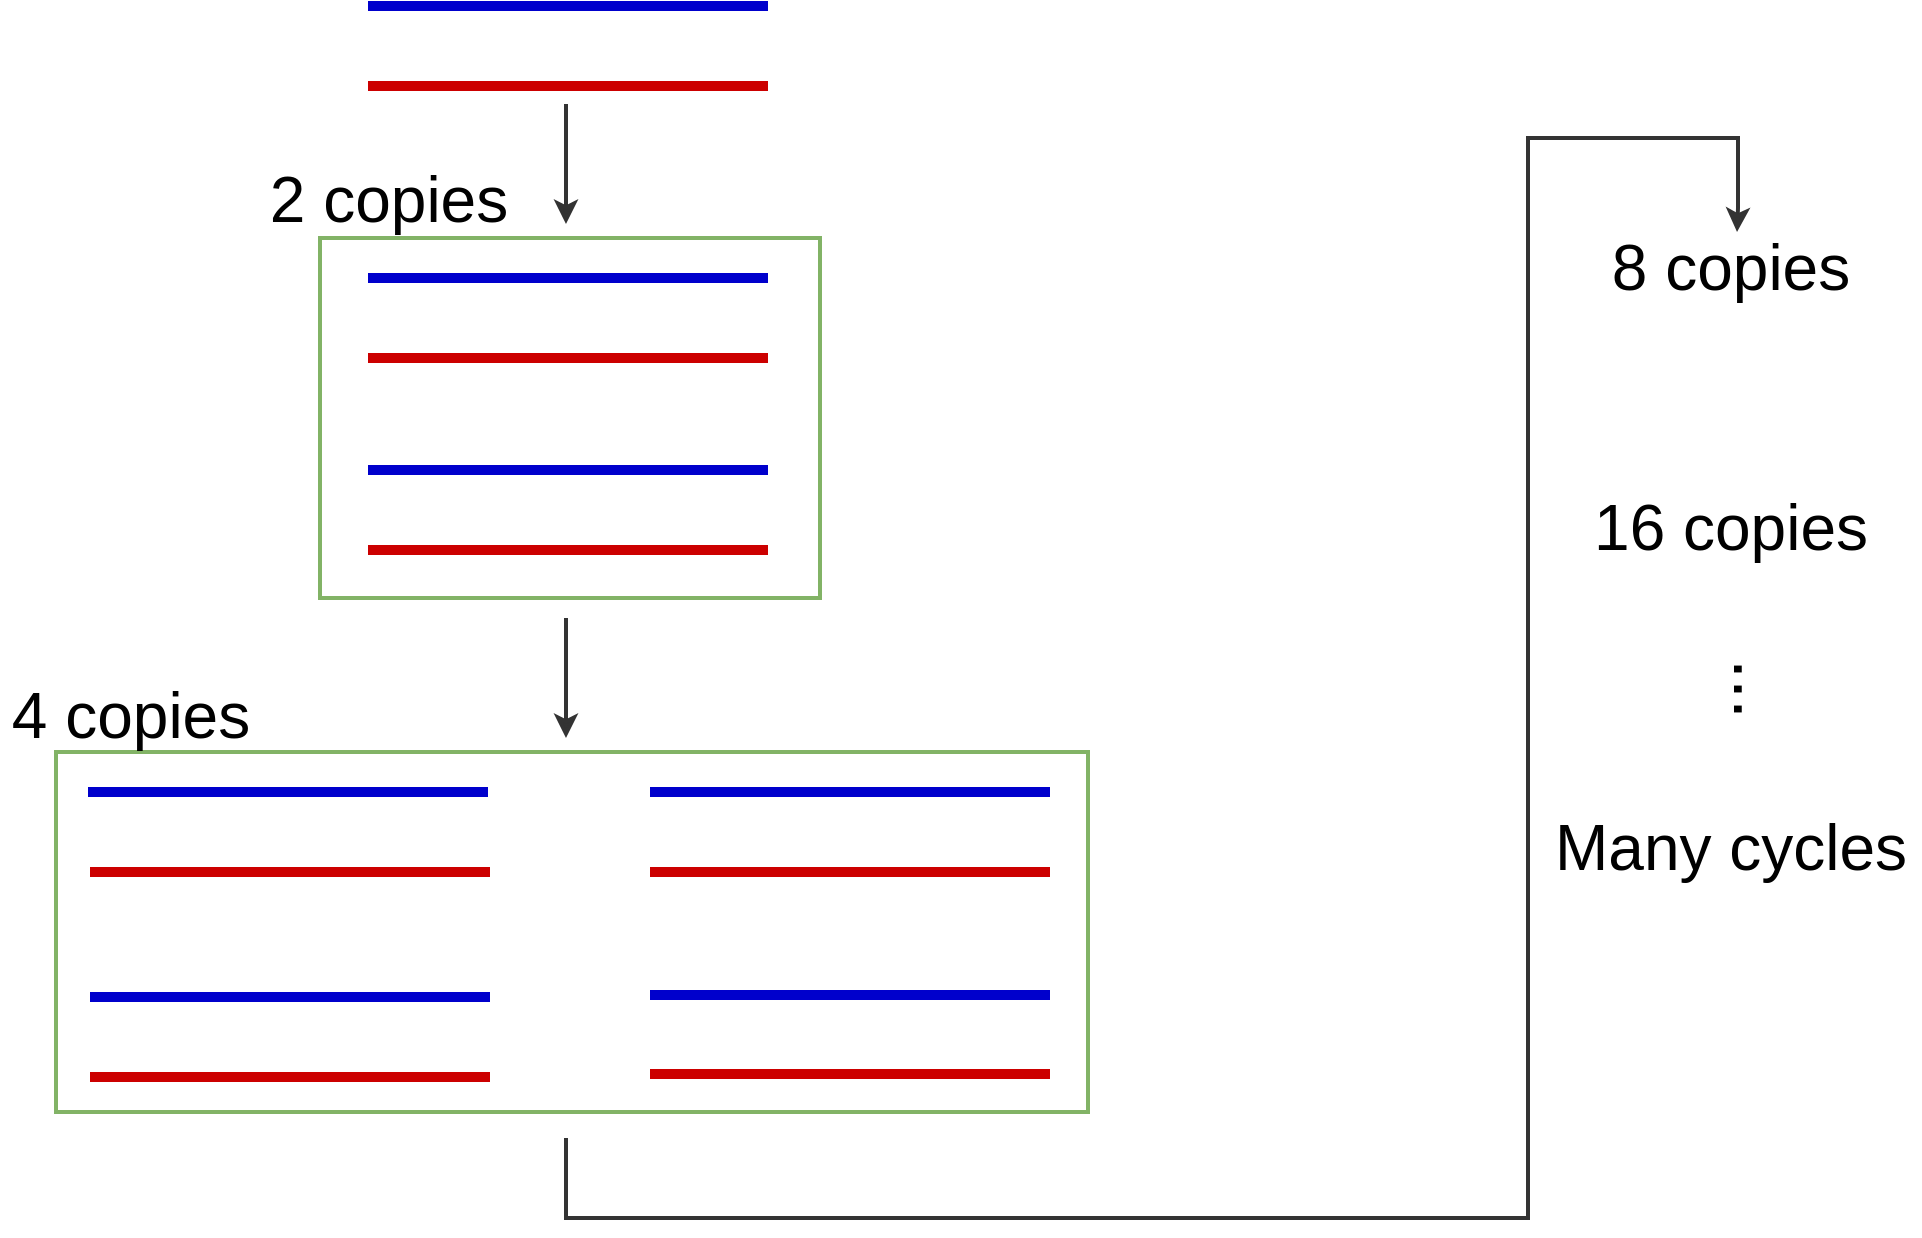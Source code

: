 <mxfile version="20.0.1" type="github">
  <diagram id="Y0OI4d2qTV6Y2nPtw35C" name="Page-1">
    <mxGraphModel dx="2844" dy="1508" grid="1" gridSize="10" guides="1" tooltips="1" connect="1" arrows="1" fold="1" page="1" pageScale="1" pageWidth="827" pageHeight="1169" math="0" shadow="0">
      <root>
        <mxCell id="0" />
        <mxCell id="1" parent="0" />
        <mxCell id="gdyWh-qwNyWKZYFmByXy-1" value="" style="endArrow=none;html=1;rounded=0;strokeWidth=5;fillColor=#b0e3e6;strokeColor=#0000CC;" parent="1" edge="1">
          <mxGeometry width="50" height="50" relative="1" as="geometry">
            <mxPoint x="240" y="64" as="sourcePoint" />
            <mxPoint x="440" y="64" as="targetPoint" />
          </mxGeometry>
        </mxCell>
        <mxCell id="gdyWh-qwNyWKZYFmByXy-2" value="" style="endArrow=none;html=1;rounded=0;strokeWidth=5;strokeColor=#CC0000;" parent="1" edge="1">
          <mxGeometry width="50" height="50" relative="1" as="geometry">
            <mxPoint x="240" y="104" as="sourcePoint" />
            <mxPoint x="440" y="104" as="targetPoint" />
          </mxGeometry>
        </mxCell>
        <mxCell id="gdyWh-qwNyWKZYFmByXy-3" value="" style="endArrow=none;html=1;rounded=0;strokeWidth=5;fillColor=#dae8fc;strokeColor=#0000CC;" parent="1" edge="1">
          <mxGeometry width="50" height="50" relative="1" as="geometry">
            <mxPoint x="240" y="200" as="sourcePoint" />
            <mxPoint x="440" y="200" as="targetPoint" />
          </mxGeometry>
        </mxCell>
        <mxCell id="gdyWh-qwNyWKZYFmByXy-4" value="" style="endArrow=none;html=1;rounded=0;strokeWidth=5;strokeColor=#CC0000;" parent="1" edge="1">
          <mxGeometry width="50" height="50" relative="1" as="geometry">
            <mxPoint x="240" y="336" as="sourcePoint" />
            <mxPoint x="440" y="336" as="targetPoint" />
          </mxGeometry>
        </mxCell>
        <mxCell id="gdyWh-qwNyWKZYFmByXy-5" value="" style="endArrow=none;html=1;rounded=0;strokeWidth=5;fillColor=#e3c800;strokeColor=#CC0000;" parent="1" edge="1">
          <mxGeometry width="50" height="50" relative="1" as="geometry">
            <mxPoint x="240" y="240" as="sourcePoint" />
            <mxPoint x="440" y="240" as="targetPoint" />
          </mxGeometry>
        </mxCell>
        <mxCell id="gdyWh-qwNyWKZYFmByXy-6" value="" style="endArrow=none;html=1;rounded=0;strokeWidth=5;strokeColor=#0000CC;" parent="1" edge="1">
          <mxGeometry width="50" height="50" relative="1" as="geometry">
            <mxPoint x="240" y="296" as="sourcePoint" />
            <mxPoint x="440" y="296" as="targetPoint" />
          </mxGeometry>
        </mxCell>
        <mxCell id="gdyWh-qwNyWKZYFmByXy-25" style="edgeStyle=orthogonalEdgeStyle;rounded=0;orthogonalLoop=1;jettySize=auto;html=1;fontSize=18;strokeColor=#333333;strokeWidth=2;" parent="1" edge="1">
          <mxGeometry relative="1" as="geometry">
            <mxPoint x="339" y="370" as="sourcePoint" />
            <mxPoint x="339" y="430" as="targetPoint" />
          </mxGeometry>
        </mxCell>
        <mxCell id="gdyWh-qwNyWKZYFmByXy-9" value="" style="rounded=0;whiteSpace=wrap;html=1;fontSize=18;fillColor=none;strokeColor=#82b366;strokeWidth=2;" parent="1" vertex="1">
          <mxGeometry x="216" y="180" width="250" height="180" as="geometry" />
        </mxCell>
        <mxCell id="gdyWh-qwNyWKZYFmByXy-10" value="&lt;font style=&quot;font-size: 32px;&quot;&gt;2 copies&lt;/font&gt;" style="text;html=1;align=center;verticalAlign=middle;resizable=0;points=[];autosize=1;strokeColor=none;fillColor=none;fontSize=18;strokeWidth=0;" parent="1" vertex="1">
          <mxGeometry x="185" y="146" width="130" height="30" as="geometry" />
        </mxCell>
        <mxCell id="gdyWh-qwNyWKZYFmByXy-11" value="" style="endArrow=none;html=1;rounded=0;strokeWidth=5;fillColor=#dae8fc;strokeColor=#0000CC;" parent="1" edge="1">
          <mxGeometry width="50" height="50" relative="1" as="geometry">
            <mxPoint x="100" y="457" as="sourcePoint" />
            <mxPoint x="300" y="457" as="targetPoint" />
          </mxGeometry>
        </mxCell>
        <mxCell id="gdyWh-qwNyWKZYFmByXy-12" value="" style="endArrow=none;html=1;rounded=0;strokeWidth=5;strokeColor=#CC0000;" parent="1" edge="1">
          <mxGeometry width="50" height="50" relative="1" as="geometry">
            <mxPoint x="381" y="598" as="sourcePoint" />
            <mxPoint x="581" y="598" as="targetPoint" />
          </mxGeometry>
        </mxCell>
        <mxCell id="gdyWh-qwNyWKZYFmByXy-13" value="" style="endArrow=none;html=1;rounded=0;strokeWidth=5;fillColor=#e3c800;strokeColor=#CC0000;" parent="1" edge="1">
          <mxGeometry width="50" height="50" relative="1" as="geometry">
            <mxPoint x="101" y="599.5" as="sourcePoint" />
            <mxPoint x="301" y="599.5" as="targetPoint" />
          </mxGeometry>
        </mxCell>
        <mxCell id="gdyWh-qwNyWKZYFmByXy-14" value="" style="endArrow=none;html=1;rounded=0;strokeWidth=5;strokeColor=#0000CC;" parent="1" edge="1">
          <mxGeometry width="50" height="50" relative="1" as="geometry">
            <mxPoint x="381" y="457" as="sourcePoint" />
            <mxPoint x="581" y="457" as="targetPoint" />
          </mxGeometry>
        </mxCell>
        <mxCell id="gdyWh-qwNyWKZYFmByXy-30" style="edgeStyle=orthogonalEdgeStyle;rounded=0;orthogonalLoop=1;jettySize=auto;html=1;fontSize=36;strokeColor=#333333;strokeWidth=2;entryX=0.527;entryY=-0.1;entryDx=0;entryDy=0;entryPerimeter=0;" parent="1" target="gdyWh-qwNyWKZYFmByXy-27" edge="1">
          <mxGeometry relative="1" as="geometry">
            <mxPoint x="339" y="630" as="sourcePoint" />
            <Array as="points">
              <mxPoint x="339" y="670" />
              <mxPoint x="820" y="670" />
              <mxPoint x="820" y="130" />
              <mxPoint x="925" y="130" />
              <mxPoint x="925" y="165" />
            </Array>
          </mxGeometry>
        </mxCell>
        <mxCell id="gdyWh-qwNyWKZYFmByXy-17" value="" style="rounded=0;whiteSpace=wrap;html=1;fontSize=18;fillColor=none;strokeColor=#82b366;strokeWidth=2;" parent="1" vertex="1">
          <mxGeometry x="84" y="437" width="516" height="180" as="geometry" />
        </mxCell>
        <mxCell id="gdyWh-qwNyWKZYFmByXy-18" value="&lt;font style=&quot;font-size: 32px;&quot;&gt;4 copies&lt;/font&gt;" style="text;html=1;align=center;verticalAlign=middle;resizable=0;points=[];autosize=1;strokeColor=none;fillColor=none;fontSize=18;" parent="1" vertex="1">
          <mxGeometry x="56" y="404" width="130" height="30" as="geometry" />
        </mxCell>
        <mxCell id="gdyWh-qwNyWKZYFmByXy-19" value="" style="endArrow=none;html=1;rounded=0;strokeWidth=5;fillColor=#b0e3e6;strokeColor=#CC0000;" parent="1" edge="1">
          <mxGeometry width="50" height="50" relative="1" as="geometry">
            <mxPoint x="101" y="497" as="sourcePoint" />
            <mxPoint x="301" y="497" as="targetPoint" />
          </mxGeometry>
        </mxCell>
        <mxCell id="gdyWh-qwNyWKZYFmByXy-20" value="" style="endArrow=none;html=1;rounded=0;strokeWidth=5;strokeColor=#0000CC;" parent="1" edge="1">
          <mxGeometry width="50" height="50" relative="1" as="geometry">
            <mxPoint x="101" y="559.5" as="sourcePoint" />
            <mxPoint x="301" y="559.5" as="targetPoint" />
          </mxGeometry>
        </mxCell>
        <mxCell id="gdyWh-qwNyWKZYFmByXy-21" value="" style="endArrow=none;html=1;rounded=0;strokeWidth=5;fillColor=#b0e3e6;strokeColor=#CC0000;" parent="1" edge="1">
          <mxGeometry width="50" height="50" relative="1" as="geometry">
            <mxPoint x="381" y="497" as="sourcePoint" />
            <mxPoint x="581" y="497" as="targetPoint" />
          </mxGeometry>
        </mxCell>
        <mxCell id="gdyWh-qwNyWKZYFmByXy-22" value="" style="endArrow=none;html=1;rounded=0;strokeWidth=5;strokeColor=#0000CC;" parent="1" edge="1">
          <mxGeometry width="50" height="50" relative="1" as="geometry">
            <mxPoint x="381" y="558.5" as="sourcePoint" />
            <mxPoint x="581" y="558.5" as="targetPoint" />
          </mxGeometry>
        </mxCell>
        <mxCell id="gdyWh-qwNyWKZYFmByXy-26" style="edgeStyle=orthogonalEdgeStyle;rounded=0;orthogonalLoop=1;jettySize=auto;html=1;exitX=0.5;exitY=1;exitDx=0;exitDy=0;entryX=0.5;entryY=0;entryDx=0;entryDy=0;fontSize=18;strokeColor=#333333;strokeWidth=2;" parent="1" edge="1">
          <mxGeometry relative="1" as="geometry">
            <mxPoint x="339" y="113" as="sourcePoint" />
            <mxPoint x="339" y="173" as="targetPoint" />
          </mxGeometry>
        </mxCell>
        <mxCell id="gdyWh-qwNyWKZYFmByXy-27" value="&lt;font style=&quot;font-size: 32px;&quot;&gt;8 copies&lt;/font&gt;" style="text;html=1;align=center;verticalAlign=middle;resizable=0;points=[];autosize=1;strokeColor=none;fillColor=none;fontSize=18;" parent="1" vertex="1">
          <mxGeometry x="856" y="180" width="130" height="30" as="geometry" />
        </mxCell>
        <mxCell id="gdyWh-qwNyWKZYFmByXy-28" value="&lt;font style=&quot;font-size: 32px;&quot;&gt;16 copies&lt;/font&gt;" style="text;html=1;align=center;verticalAlign=middle;resizable=0;points=[];autosize=1;strokeColor=none;fillColor=none;fontSize=18;" parent="1" vertex="1">
          <mxGeometry x="846" y="310" width="150" height="30" as="geometry" />
        </mxCell>
        <mxCell id="gdyWh-qwNyWKZYFmByXy-29" value="&lt;font style=&quot;font-size: 36px;&quot;&gt;...&lt;/font&gt;" style="text;html=1;align=center;verticalAlign=middle;resizable=0;points=[];autosize=1;strokeColor=none;fillColor=none;fontSize=18;rotation=90;" parent="1" vertex="1">
          <mxGeometry x="911" y="390" width="50" height="30" as="geometry" />
        </mxCell>
        <mxCell id="gdyWh-qwNyWKZYFmByXy-33" value="&lt;font style=&quot;font-size: 32px;&quot;&gt;Many cycles&lt;/font&gt;" style="text;html=1;align=center;verticalAlign=middle;resizable=0;points=[];autosize=1;strokeColor=none;fillColor=none;fontSize=18;" parent="1" vertex="1">
          <mxGeometry x="826" y="470" width="190" height="30" as="geometry" />
        </mxCell>
      </root>
    </mxGraphModel>
  </diagram>
</mxfile>

